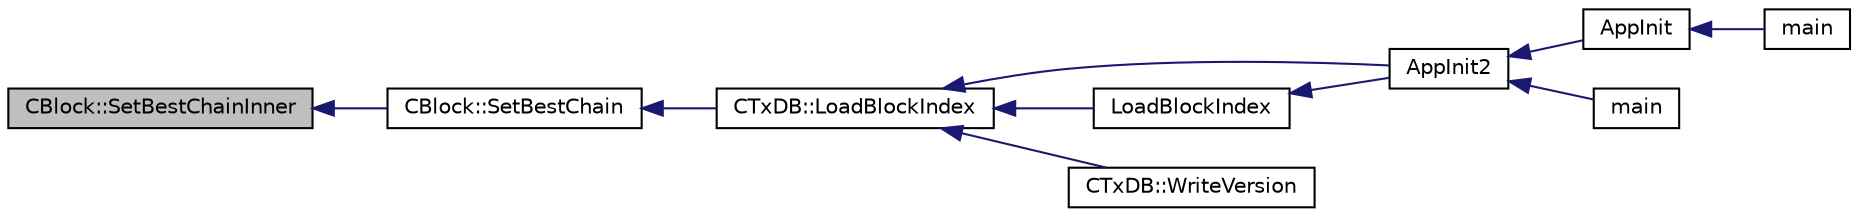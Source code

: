 digraph "CBlock::SetBestChainInner"
{
  edge [fontname="Helvetica",fontsize="10",labelfontname="Helvetica",labelfontsize="10"];
  node [fontname="Helvetica",fontsize="10",shape=record];
  rankdir="LR";
  Node1920 [label="CBlock::SetBestChainInner",height=0.2,width=0.4,color="black", fillcolor="grey75", style="filled", fontcolor="black"];
  Node1920 -> Node1921 [dir="back",color="midnightblue",fontsize="10",style="solid",fontname="Helvetica"];
  Node1921 [label="CBlock::SetBestChain",height=0.2,width=0.4,color="black", fillcolor="white", style="filled",URL="$d3/d51/class_c_block.html#a6e308b2d75d1cfc4a75eda36feb60ca1"];
  Node1921 -> Node1922 [dir="back",color="midnightblue",fontsize="10",style="solid",fontname="Helvetica"];
  Node1922 [label="CTxDB::LoadBlockIndex",height=0.2,width=0.4,color="black", fillcolor="white", style="filled",URL="$d9/d8d/class_c_tx_d_b.html#abcb9df0821d996f811f6604b452a26a0"];
  Node1922 -> Node1923 [dir="back",color="midnightblue",fontsize="10",style="solid",fontname="Helvetica"];
  Node1923 [label="AppInit2",height=0.2,width=0.4,color="black", fillcolor="white", style="filled",URL="$d8/dc0/init_8h.html#a1a4c1bfbf6ba1db77e988b89b9cadfd3",tooltip="Initialize ion. "];
  Node1923 -> Node1924 [dir="back",color="midnightblue",fontsize="10",style="solid",fontname="Helvetica"];
  Node1924 [label="AppInit",height=0.2,width=0.4,color="black", fillcolor="white", style="filled",URL="$d4/d35/iond_8cpp.html#ac59316b767e6984e1285f0531275286b"];
  Node1924 -> Node1925 [dir="back",color="midnightblue",fontsize="10",style="solid",fontname="Helvetica"];
  Node1925 [label="main",height=0.2,width=0.4,color="black", fillcolor="white", style="filled",URL="$d4/d35/iond_8cpp.html#a0ddf1224851353fc92bfbff6f499fa97"];
  Node1923 -> Node1926 [dir="back",color="midnightblue",fontsize="10",style="solid",fontname="Helvetica"];
  Node1926 [label="main",height=0.2,width=0.4,color="black", fillcolor="white", style="filled",URL="$d5/d2d/ion_8cpp.html#a0ddf1224851353fc92bfbff6f499fa97"];
  Node1922 -> Node1927 [dir="back",color="midnightblue",fontsize="10",style="solid",fontname="Helvetica"];
  Node1927 [label="LoadBlockIndex",height=0.2,width=0.4,color="black", fillcolor="white", style="filled",URL="$d4/dbf/main_8h.html#a367f303d34b8a5501ac4d77bebab578c"];
  Node1927 -> Node1923 [dir="back",color="midnightblue",fontsize="10",style="solid",fontname="Helvetica"];
  Node1922 -> Node1928 [dir="back",color="midnightblue",fontsize="10",style="solid",fontname="Helvetica"];
  Node1928 [label="CTxDB::WriteVersion",height=0.2,width=0.4,color="black", fillcolor="white", style="filled",URL="$d9/d8d/class_c_tx_d_b.html#aa30dbf235b1c229896097e1eb1ea9520"];
}
